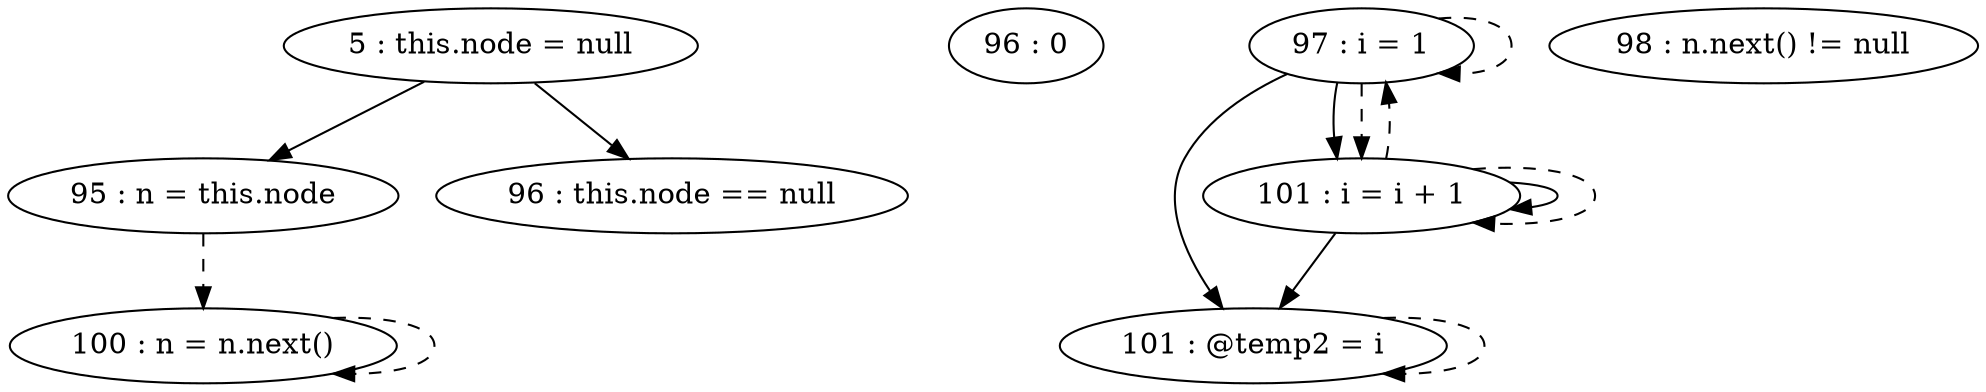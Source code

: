 digraph G {
"5 : this.node = null"
"5 : this.node = null" -> "95 : n = this.node"
"5 : this.node = null" -> "96 : this.node == null"
"95 : n = this.node"
"95 : n = this.node" -> "100 : n = n.next()" [style=dashed]
"96 : this.node == null"
"96 : 0"
"97 : i = 1"
"97 : i = 1" -> "101 : @temp2 = i"
"97 : i = 1" -> "101 : i = i + 1"
"97 : i = 1" -> "101 : i = i + 1" [style=dashed]
"97 : i = 1" -> "97 : i = 1" [style=dashed]
"98 : n.next() != null"
"100 : n = n.next()"
"100 : n = n.next()" -> "100 : n = n.next()" [style=dashed]
"101 : @temp2 = i"
"101 : @temp2 = i" -> "101 : @temp2 = i" [style=dashed]
"101 : i = i + 1"
"101 : i = i + 1" -> "101 : @temp2 = i"
"101 : i = i + 1" -> "101 : i = i + 1"
"101 : i = i + 1" -> "101 : i = i + 1" [style=dashed]
"101 : i = i + 1" -> "97 : i = 1" [style=dashed]
"98 : n.next() != null"
}